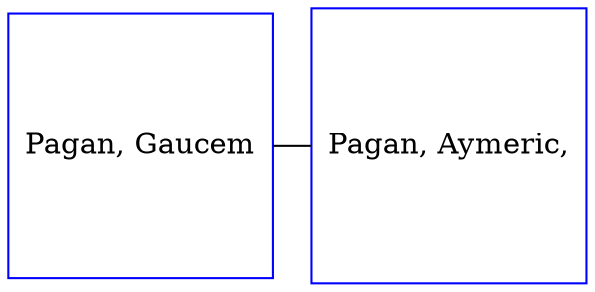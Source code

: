 digraph D {
    edge [dir=none];    node [shape=box];    "011260"   [label="Pagan, Gaucem", shape=box, regular=1, color="blue"] ;
"014597"   [label="Pagan, Aymeric,", shape=box, regular=1, color="blue"] ;
{rank=same; 011260->014597};
}